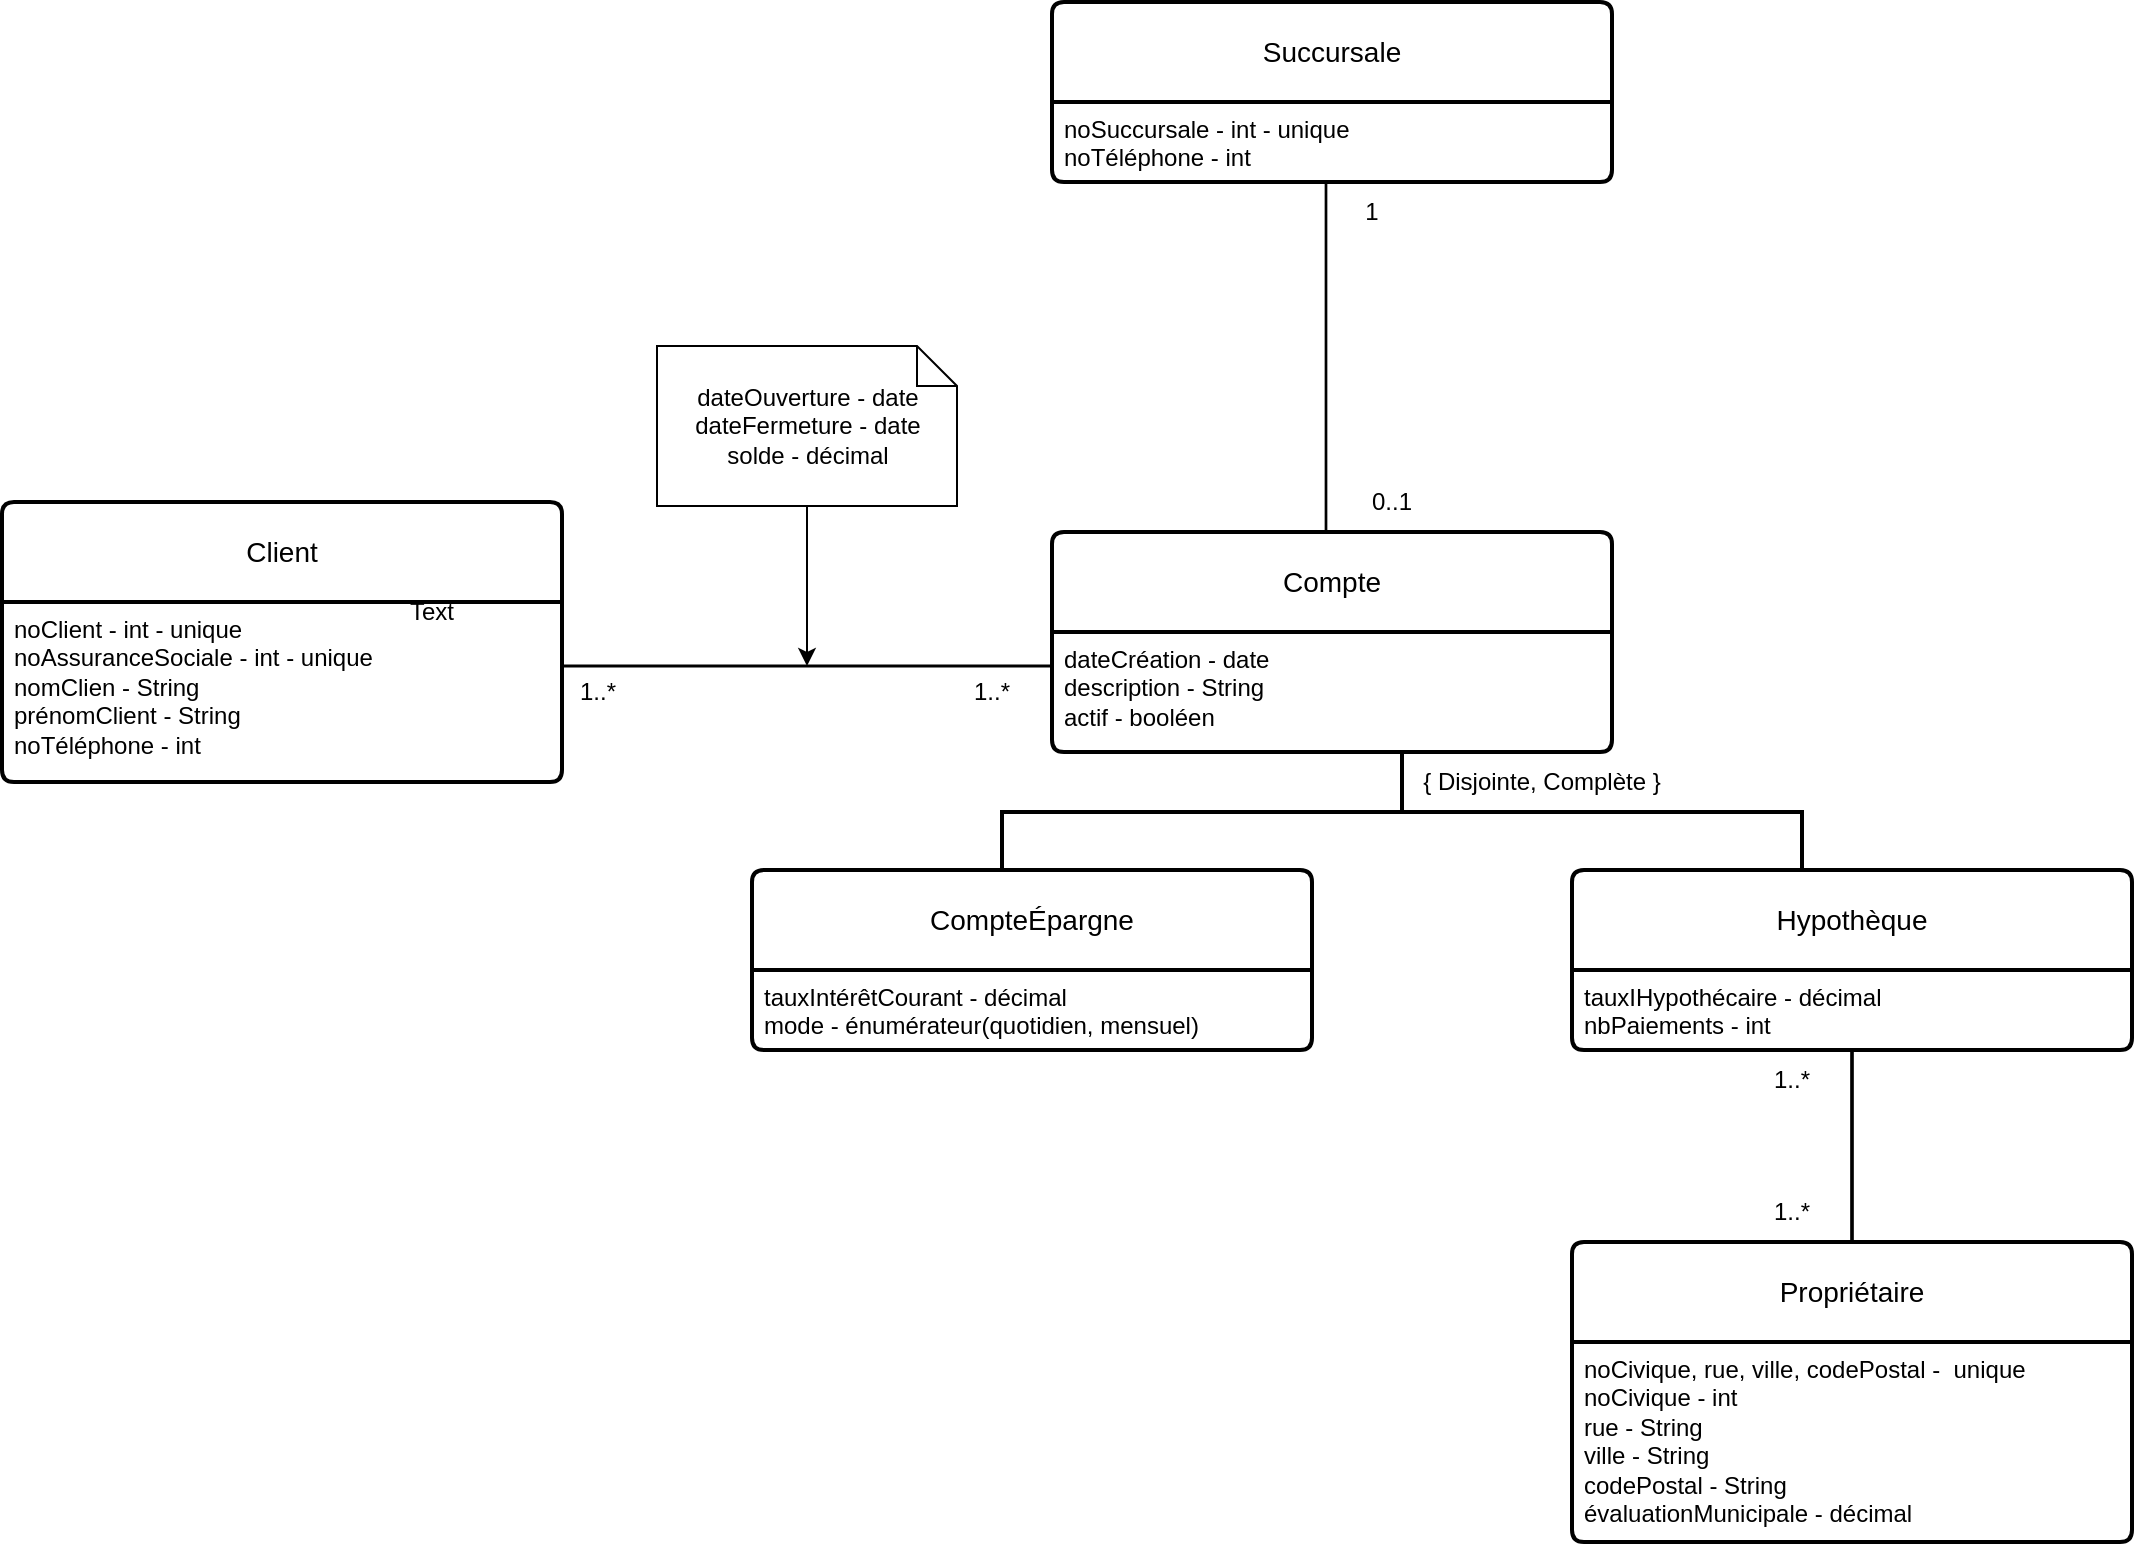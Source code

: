 <mxfile version="23.1.2" type="github">
  <diagram name="Page-1" id="Terp5wxSV8DLfJ8DKOb7">
    <mxGraphModel dx="2394" dy="1240" grid="1" gridSize="10" guides="1" tooltips="1" connect="1" arrows="1" fold="1" page="1" pageScale="1" pageWidth="850" pageHeight="1100" math="0" shadow="0">
      <root>
        <mxCell id="0" />
        <mxCell id="1" parent="0" />
        <mxCell id="pU-UiAWnLEeiMWFDSXfb-14" value="Client" style="swimlane;childLayout=stackLayout;horizontal=1;startSize=50;horizontalStack=0;rounded=1;fontSize=14;fontStyle=0;strokeWidth=2;resizeParent=0;resizeLast=1;shadow=0;dashed=0;align=center;arcSize=4;whiteSpace=wrap;html=1;" vertex="1" parent="1">
          <mxGeometry x="285" y="470" width="280" height="140" as="geometry" />
        </mxCell>
        <mxCell id="pU-UiAWnLEeiMWFDSXfb-15" value="noClient - int - unique&lt;br&gt;noAssuranceSociale - int - unique&lt;br&gt;nomClien - String&lt;br&gt;prénomClient - String&lt;br&gt;noTéléphone - int" style="align=left;strokeColor=none;fillColor=none;spacingLeft=4;fontSize=12;verticalAlign=top;resizable=0;rotatable=0;part=1;html=1;" vertex="1" parent="pU-UiAWnLEeiMWFDSXfb-14">
          <mxGeometry y="50" width="280" height="90" as="geometry" />
        </mxCell>
        <mxCell id="pU-UiAWnLEeiMWFDSXfb-17" value="Compte" style="swimlane;childLayout=stackLayout;horizontal=1;startSize=50;horizontalStack=0;rounded=1;fontSize=14;fontStyle=0;strokeWidth=2;resizeParent=0;resizeLast=1;shadow=0;dashed=0;align=center;arcSize=4;whiteSpace=wrap;html=1;" vertex="1" parent="1">
          <mxGeometry x="810" y="485" width="280" height="110" as="geometry" />
        </mxCell>
        <mxCell id="pU-UiAWnLEeiMWFDSXfb-18" value="dateCréation - date&lt;br&gt;description - String&lt;br&gt;actif - booléen" style="align=left;strokeColor=none;fillColor=none;spacingLeft=4;fontSize=12;verticalAlign=top;resizable=0;rotatable=0;part=1;html=1;" vertex="1" parent="pU-UiAWnLEeiMWFDSXfb-17">
          <mxGeometry y="50" width="280" height="60" as="geometry" />
        </mxCell>
        <mxCell id="pU-UiAWnLEeiMWFDSXfb-19" value="CompteÉpargne" style="swimlane;childLayout=stackLayout;horizontal=1;startSize=50;horizontalStack=0;rounded=1;fontSize=14;fontStyle=0;strokeWidth=2;resizeParent=0;resizeLast=1;shadow=0;dashed=0;align=center;arcSize=4;whiteSpace=wrap;html=1;" vertex="1" parent="1">
          <mxGeometry x="660" y="654" width="280" height="90" as="geometry" />
        </mxCell>
        <mxCell id="pU-UiAWnLEeiMWFDSXfb-20" value="tauxIntérêtCourant - décimal&lt;br&gt;mode - énumérateur(quotidien, mensuel)" style="align=left;strokeColor=none;fillColor=none;spacingLeft=4;fontSize=12;verticalAlign=top;resizable=0;rotatable=0;part=1;html=1;" vertex="1" parent="pU-UiAWnLEeiMWFDSXfb-19">
          <mxGeometry y="50" width="280" height="40" as="geometry" />
        </mxCell>
        <mxCell id="pU-UiAWnLEeiMWFDSXfb-21" value="Hypothèque" style="swimlane;childLayout=stackLayout;horizontal=1;startSize=50;horizontalStack=0;rounded=1;fontSize=14;fontStyle=0;strokeWidth=2;resizeParent=0;resizeLast=1;shadow=0;dashed=0;align=center;arcSize=4;whiteSpace=wrap;html=1;" vertex="1" parent="1">
          <mxGeometry x="1070" y="654" width="280" height="90" as="geometry" />
        </mxCell>
        <mxCell id="pU-UiAWnLEeiMWFDSXfb-22" value="tauxIHypothécaire - décimal&lt;br&gt;nbPaiements - int" style="align=left;strokeColor=none;fillColor=none;spacingLeft=4;fontSize=12;verticalAlign=top;resizable=0;rotatable=0;part=1;html=1;" vertex="1" parent="pU-UiAWnLEeiMWFDSXfb-21">
          <mxGeometry y="50" width="280" height="40" as="geometry" />
        </mxCell>
        <mxCell id="pU-UiAWnLEeiMWFDSXfb-23" value="Propriétaire" style="swimlane;childLayout=stackLayout;horizontal=1;startSize=50;horizontalStack=0;rounded=1;fontSize=14;fontStyle=0;strokeWidth=2;resizeParent=0;resizeLast=1;shadow=0;dashed=0;align=center;arcSize=4;whiteSpace=wrap;html=1;" vertex="1" parent="1">
          <mxGeometry x="1070" y="840" width="280" height="150" as="geometry" />
        </mxCell>
        <mxCell id="pU-UiAWnLEeiMWFDSXfb-24" value="noCivique, rue, ville, codePostal -&amp;nbsp; unique&lt;br&gt;noCivique - int&lt;br&gt;rue - String&lt;br&gt;ville - String&lt;br&gt;codePostal - String&lt;br&gt;évaluationMunicipale - décimal" style="align=left;strokeColor=none;fillColor=none;spacingLeft=4;fontSize=12;verticalAlign=top;resizable=0;rotatable=0;part=1;html=1;" vertex="1" parent="pU-UiAWnLEeiMWFDSXfb-23">
          <mxGeometry y="50" width="280" height="100" as="geometry" />
        </mxCell>
        <mxCell id="pU-UiAWnLEeiMWFDSXfb-31" style="edgeStyle=orthogonalEdgeStyle;rounded=0;orthogonalLoop=1;jettySize=auto;html=1;entryX=0.5;entryY=0;entryDx=0;entryDy=0;shape=link;width=-0.345;" edge="1" parent="1">
          <mxGeometry relative="1" as="geometry">
            <mxPoint x="947" y="310" as="sourcePoint" />
            <mxPoint x="947" y="485" as="targetPoint" />
            <Array as="points">
              <mxPoint x="947" y="400" />
              <mxPoint x="947" y="400" />
            </Array>
          </mxGeometry>
        </mxCell>
        <mxCell id="pU-UiAWnLEeiMWFDSXfb-25" value="Succursale" style="swimlane;childLayout=stackLayout;horizontal=1;startSize=50;horizontalStack=0;rounded=1;fontSize=14;fontStyle=0;strokeWidth=2;resizeParent=0;resizeLast=1;shadow=0;dashed=0;align=center;arcSize=4;whiteSpace=wrap;html=1;" vertex="1" parent="1">
          <mxGeometry x="810" y="220" width="280" height="90" as="geometry" />
        </mxCell>
        <mxCell id="pU-UiAWnLEeiMWFDSXfb-26" value="noSuccursale - int - unique&lt;br&gt;noTéléphone - int" style="align=left;strokeColor=none;fillColor=none;spacingLeft=4;fontSize=12;verticalAlign=top;resizable=0;rotatable=0;part=1;html=1;" vertex="1" parent="pU-UiAWnLEeiMWFDSXfb-25">
          <mxGeometry y="50" width="280" height="40" as="geometry" />
        </mxCell>
        <mxCell id="pU-UiAWnLEeiMWFDSXfb-37" style="edgeStyle=orthogonalEdgeStyle;rounded=0;orthogonalLoop=1;jettySize=auto;html=1;" edge="1" parent="1" source="pU-UiAWnLEeiMWFDSXfb-27">
          <mxGeometry relative="1" as="geometry">
            <mxPoint x="687.5" y="552" as="targetPoint" />
          </mxGeometry>
        </mxCell>
        <mxCell id="pU-UiAWnLEeiMWFDSXfb-27" value="dateOuverture - date&lt;br style=&quot;border-color: var(--border-color); text-align: left;&quot;&gt;&lt;span style=&quot;text-align: left;&quot;&gt;dateFermeture - date&lt;/span&gt;&lt;br style=&quot;border-color: var(--border-color); text-align: left;&quot;&gt;&lt;span style=&quot;text-align: left;&quot;&gt;solde - décimal&lt;/span&gt;" style="shape=note;size=20;whiteSpace=wrap;html=1;" vertex="1" parent="1">
          <mxGeometry x="612.5" y="392" width="150" height="80" as="geometry" />
        </mxCell>
        <mxCell id="pU-UiAWnLEeiMWFDSXfb-32" style="edgeStyle=orthogonalEdgeStyle;rounded=0;orthogonalLoop=1;jettySize=auto;html=1;entryX=0;entryY=0.5;entryDx=0;entryDy=0;shape=link;width=0.604;" edge="1" parent="1">
          <mxGeometry relative="1" as="geometry">
            <mxPoint x="565" y="552" as="sourcePoint" />
            <mxPoint x="810" y="552" as="targetPoint" />
          </mxGeometry>
        </mxCell>
        <mxCell id="pU-UiAWnLEeiMWFDSXfb-34" value="" style="strokeWidth=2;html=1;shape=mxgraph.flowchart.annotation_2;align=left;labelPosition=right;pointerEvents=1;rotation=90;" vertex="1" parent="1">
          <mxGeometry x="955" y="425" width="60" height="400" as="geometry" />
        </mxCell>
        <mxCell id="pU-UiAWnLEeiMWFDSXfb-35" style="edgeStyle=orthogonalEdgeStyle;rounded=0;orthogonalLoop=1;jettySize=auto;html=1;shape=link;width=0.833;" edge="1" parent="1" source="pU-UiAWnLEeiMWFDSXfb-22" target="pU-UiAWnLEeiMWFDSXfb-23">
          <mxGeometry relative="1" as="geometry" />
        </mxCell>
        <mxCell id="pU-UiAWnLEeiMWFDSXfb-38" value="Text" style="text;html=1;strokeColor=none;fillColor=none;align=center;verticalAlign=middle;whiteSpace=wrap;rounded=0;" vertex="1" parent="1">
          <mxGeometry x="470" y="510" width="60" height="30" as="geometry" />
        </mxCell>
        <mxCell id="pU-UiAWnLEeiMWFDSXfb-39" value="1..*" style="text;html=1;strokeColor=none;fillColor=none;align=center;verticalAlign=middle;whiteSpace=wrap;rounded=0;" vertex="1" parent="1">
          <mxGeometry x="552.5" y="550" width="60" height="30" as="geometry" />
        </mxCell>
        <mxCell id="pU-UiAWnLEeiMWFDSXfb-40" value="1..*" style="text;html=1;strokeColor=none;fillColor=none;align=center;verticalAlign=middle;whiteSpace=wrap;rounded=0;" vertex="1" parent="1">
          <mxGeometry x="750" y="550" width="60" height="30" as="geometry" />
        </mxCell>
        <mxCell id="pU-UiAWnLEeiMWFDSXfb-41" value="1" style="text;html=1;strokeColor=none;fillColor=none;align=center;verticalAlign=middle;whiteSpace=wrap;rounded=0;" vertex="1" parent="1">
          <mxGeometry x="940" y="310" width="60" height="30" as="geometry" />
        </mxCell>
        <mxCell id="pU-UiAWnLEeiMWFDSXfb-42" value="0..1" style="text;html=1;strokeColor=none;fillColor=none;align=center;verticalAlign=middle;whiteSpace=wrap;rounded=0;" vertex="1" parent="1">
          <mxGeometry x="950" y="455" width="60" height="30" as="geometry" />
        </mxCell>
        <mxCell id="pU-UiAWnLEeiMWFDSXfb-43" value="1..*" style="text;html=1;strokeColor=none;fillColor=none;align=center;verticalAlign=middle;whiteSpace=wrap;rounded=0;" vertex="1" parent="1">
          <mxGeometry x="1150" y="744" width="60" height="30" as="geometry" />
        </mxCell>
        <mxCell id="pU-UiAWnLEeiMWFDSXfb-44" value="1..*" style="text;html=1;strokeColor=none;fillColor=none;align=center;verticalAlign=middle;whiteSpace=wrap;rounded=0;" vertex="1" parent="1">
          <mxGeometry x="1150" y="810" width="60" height="30" as="geometry" />
        </mxCell>
        <mxCell id="pU-UiAWnLEeiMWFDSXfb-45" value="{ Disjointe, Complète }" style="text;html=1;strokeColor=none;fillColor=none;align=center;verticalAlign=middle;whiteSpace=wrap;rounded=0;" vertex="1" parent="1">
          <mxGeometry x="990" y="595" width="130" height="30" as="geometry" />
        </mxCell>
      </root>
    </mxGraphModel>
  </diagram>
</mxfile>
